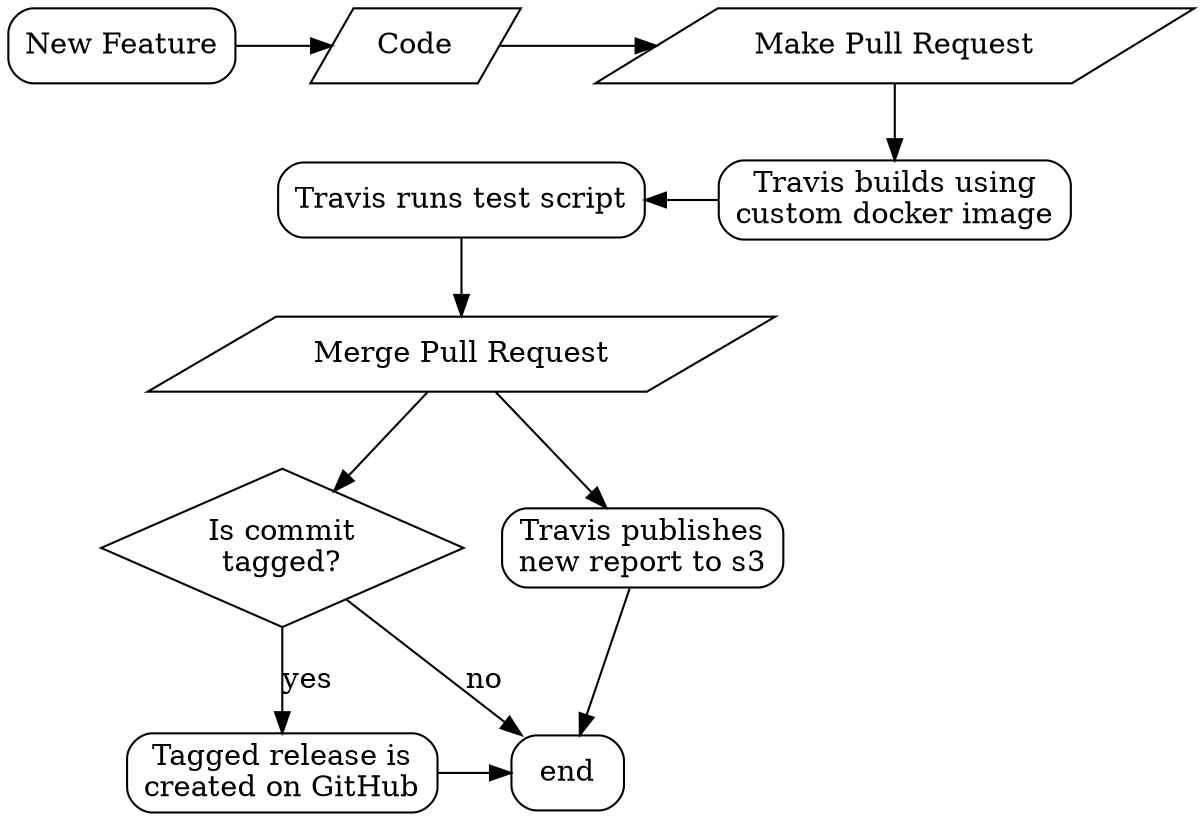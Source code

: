 digraph {
    node[shape="box", style="rounded"]
    new_feature; travis_build; travis_test; deploy_s3;
    create_release; end;

    node[shape="diamond", style=""]
    is_tagged;

    node[shape="parallelogram", style=""]
    code; make_pr; merge;

    new_feature -> code;
    code -> make_pr;
    make_pr -> travis_build;
    travis_test -> travis_build[dir=back];
    travis_test -> merge;
    merge -> deploy_s3;
    deploy_s3 -> end;
    merge -> is_tagged;
    is_tagged -> create_release[label="yes"];
    is_tagged -> end[label="no"];
    create_release -> end;

    new_feature[label="New Feature"];
    travis_build[label="Travis builds using\ncustom docker image"];
    travis_test[label="Travis runs test script"];
    deploy_s3[label="Travis publishes\nnew report to s3"];
    create_release[label="Tagged release is\ncreated on GitHub"];
    is_tagged[label="Is commit\ntagged?"];
    make_pr[label="Make Pull Request"];
    code[label="Code"];
    merge[label="Merge Pull Request"];

    {rank=same; new_feature code make_pr};
    {rank=same; travis_test travis_build};
    {rank=same; deploy_s3 is_tagged};
    {rank=same; end create_release};
}
